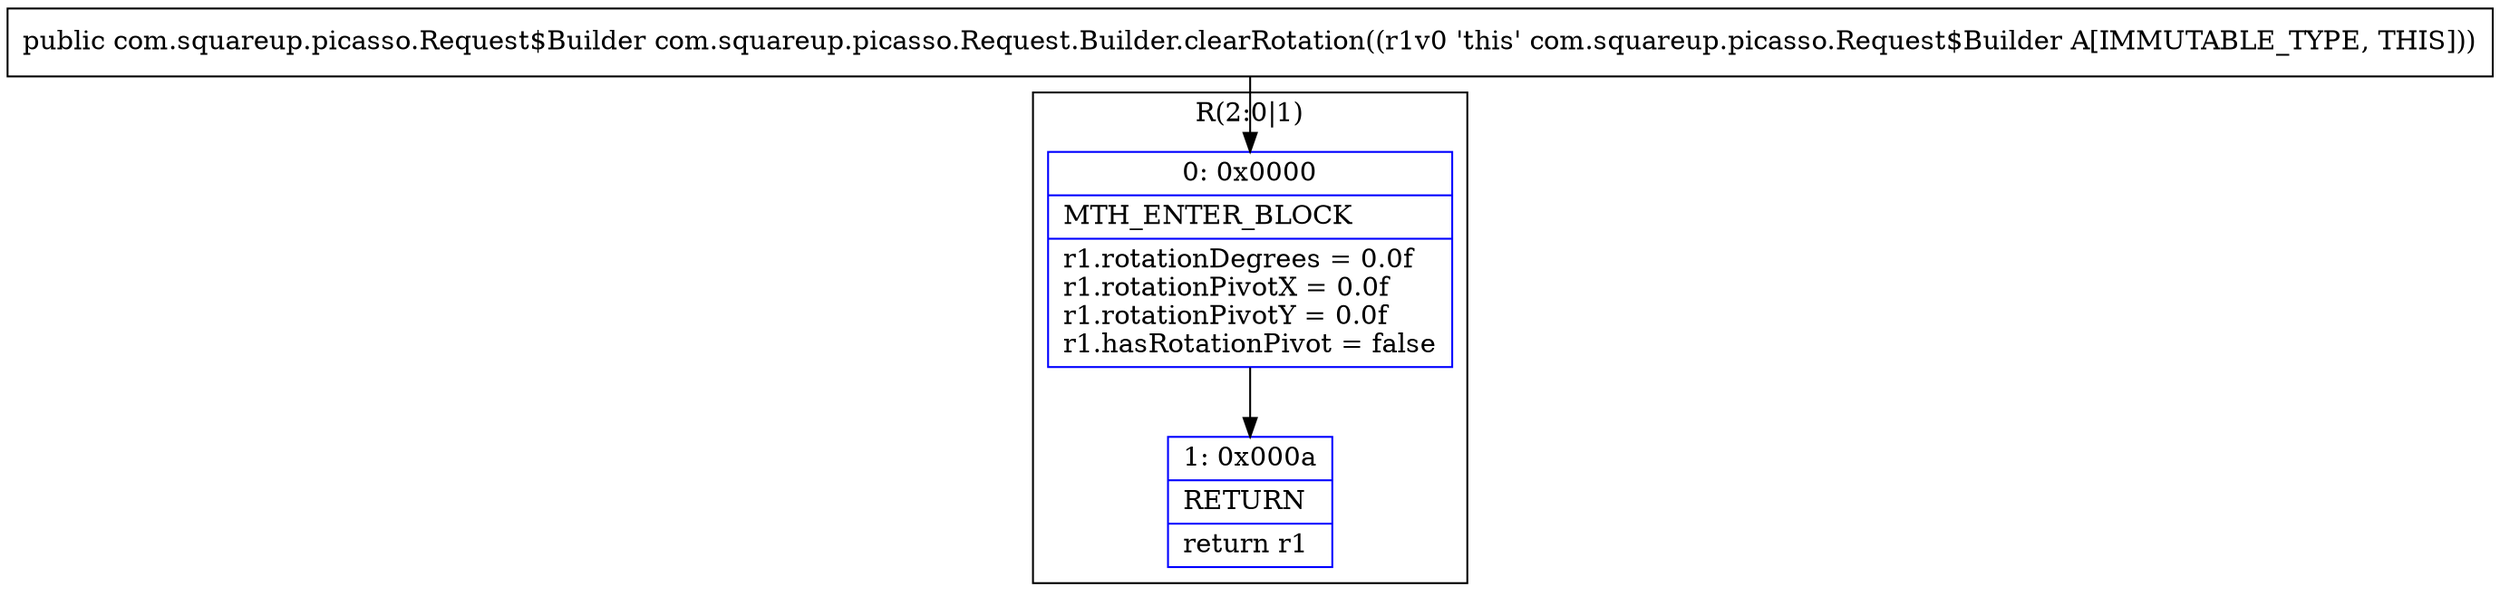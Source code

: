 digraph "CFG forcom.squareup.picasso.Request.Builder.clearRotation()Lcom\/squareup\/picasso\/Request$Builder;" {
subgraph cluster_Region_1554629113 {
label = "R(2:0|1)";
node [shape=record,color=blue];
Node_0 [shape=record,label="{0\:\ 0x0000|MTH_ENTER_BLOCK\l|r1.rotationDegrees = 0.0f\lr1.rotationPivotX = 0.0f\lr1.rotationPivotY = 0.0f\lr1.hasRotationPivot = false\l}"];
Node_1 [shape=record,label="{1\:\ 0x000a|RETURN\l|return r1\l}"];
}
MethodNode[shape=record,label="{public com.squareup.picasso.Request$Builder com.squareup.picasso.Request.Builder.clearRotation((r1v0 'this' com.squareup.picasso.Request$Builder A[IMMUTABLE_TYPE, THIS])) }"];
MethodNode -> Node_0;
Node_0 -> Node_1;
}

